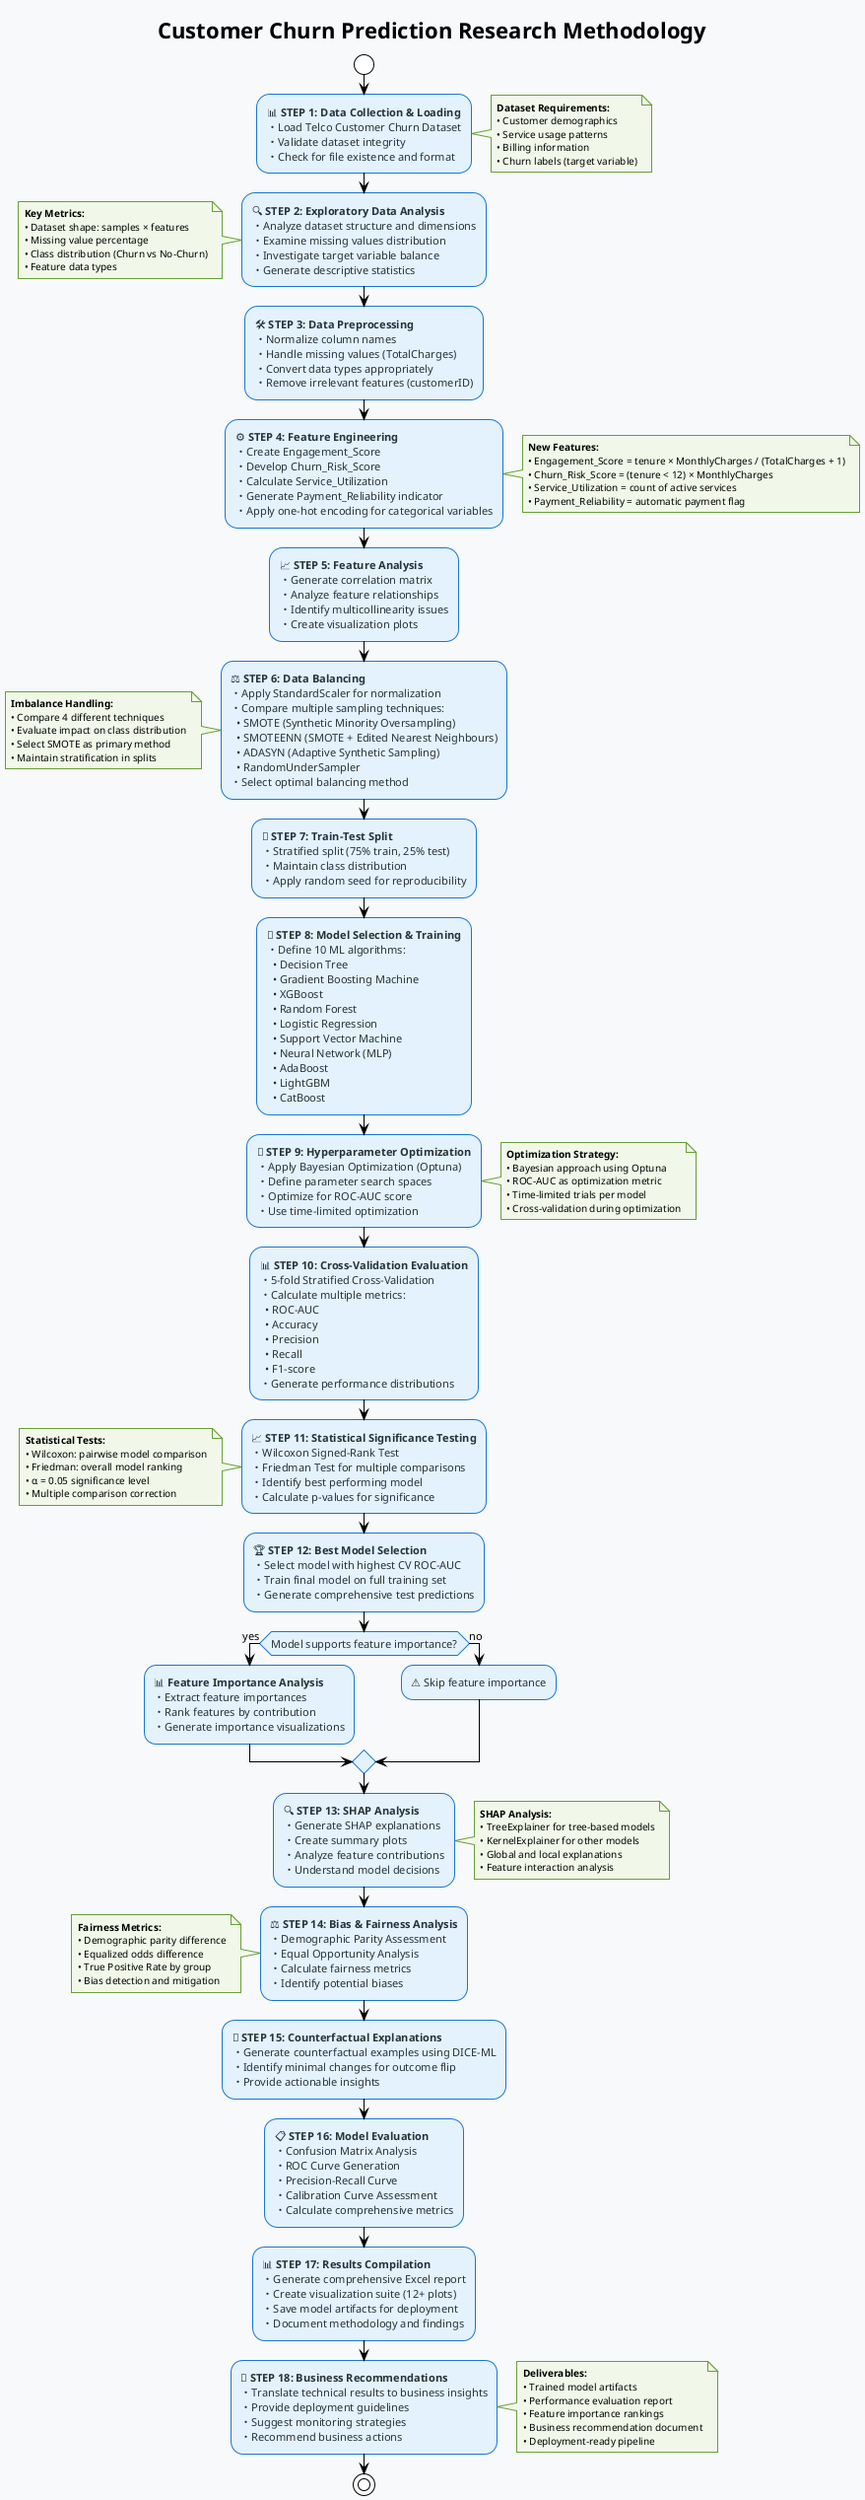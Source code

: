 @startuml
!theme plain
skinparam backgroundColor #F8F9FA
skinparam activity {
    BackgroundColor #E3F2FD
    BorderColor #1976D2
    FontSize 11
    FontColor #263238
}
skinparam decision {
    BackgroundColor #FFF3E0
    BorderColor #F57C00
    FontSize 11
    FontColor #263238
}
skinparam note {
    BackgroundColor #F1F8E9
    BorderColor #689F38
    FontSize 10
}

title **Customer Churn Prediction Research Methodology**

start

:📊 **STEP 1: Data Collection & Loading**
・Load Telco Customer Churn Dataset
・Validate dataset integrity
・Check for file existence and format;

note right
**Dataset Requirements:**
• Customer demographics
• Service usage patterns
• Billing information
• Churn labels (target variable)
end note

:🔍 **STEP 2: Exploratory Data Analysis**
・Analyze dataset structure and dimensions
・Examine missing values distribution
・Investigate target variable balance
・Generate descriptive statistics;

note left
**Key Metrics:**
• Dataset shape: samples × features
• Missing value percentage
• Class distribution (Churn vs No-Churn)
• Feature data types
end note

:🛠️ **STEP 3: Data Preprocessing**
・Normalize column names
・Handle missing values (TotalCharges)
・Convert data types appropriately
・Remove irrelevant features (customerID);

:⚙️ **STEP 4: Feature Engineering**
・Create Engagement_Score
・Develop Churn_Risk_Score
・Calculate Service_Utilization
・Generate Payment_Reliability indicator
・Apply one-hot encoding for categorical variables;

note right
**New Features:**
• Engagement_Score = tenure × MonthlyCharges / (TotalCharges + 1)
• Churn_Risk_Score = (tenure < 12) × MonthlyCharges
• Service_Utilization = count of active services
• Payment_Reliability = automatic payment flag
end note

:📈 **STEP 5: Feature Analysis**
・Generate correlation matrix
・Analyze feature relationships
・Identify multicollinearity issues
・Create visualization plots;

:⚖️ **STEP 6: Data Balancing**
・Apply StandardScaler for normalization
・Compare multiple sampling techniques:
  • SMOTE (Synthetic Minority Oversampling)
  • SMOTEENN (SMOTE + Edited Nearest Neighbours)
  • ADASYN (Adaptive Synthetic Sampling)
  • RandomUnderSampler
・Select optimal balancing method;

note left
**Imbalance Handling:**
• Compare 4 different techniques
• Evaluate impact on class distribution
• Select SMOTE as primary method
• Maintain stratification in splits
end note

:🔄 **STEP 7: Train-Test Split**
・Stratified split (75% train, 25% test)
・Maintain class distribution
・Apply random seed for reproducibility;

:🤖 **STEP 8: Model Selection & Training**
・Define 10 ML algorithms:
  • Decision Tree
  • Gradient Boosting Machine
  • XGBoost
  • Random Forest
  • Logistic Regression
  • Support Vector Machine
  • Neural Network (MLP)
  • AdaBoost
  • LightGBM
  • CatBoost;

:🎯 **STEP 9: Hyperparameter Optimization**
・Apply Bayesian Optimization (Optuna)
・Define parameter search spaces
・Optimize for ROC-AUC score
・Use time-limited optimization;

note right
**Optimization Strategy:**
• Bayesian approach using Optuna
• ROC-AUC as optimization metric
• Time-limited trials per model
• Cross-validation during optimization
end note

:📊 **STEP 10: Cross-Validation Evaluation**
・5-fold Stratified Cross-Validation
・Calculate multiple metrics:
  • ROC-AUC
  • Accuracy
  • Precision
  • Recall
  • F1-score
・Generate performance distributions;

:📈 **STEP 11: Statistical Significance Testing**
・Wilcoxon Signed-Rank Test
・Friedman Test for multiple comparisons
・Identify best performing model
・Calculate p-values for significance;

note left
**Statistical Tests:**
• Wilcoxon: pairwise model comparison
• Friedman: overall model ranking
• α = 0.05 significance level
• Multiple comparison correction
end note

:🏆 **STEP 12: Best Model Selection**
・Select model with highest CV ROC-AUC
・Train final model on full training set
・Generate comprehensive test predictions;

if (Model supports feature importance?) then (yes)
  :📊 **Feature Importance Analysis**
  ・Extract feature importances
  ・Rank features by contribution
  ・Generate importance visualizations;
else (no)
  :⚠️ Skip feature importance;
endif

:🔍 **STEP 13: SHAP Analysis**
・Generate SHAP explanations
・Create summary plots
・Analyze feature contributions
・Understand model decisions;

note right
**SHAP Analysis:**
• TreeExplainer for tree-based models
• KernelExplainer for other models
• Global and local explanations
• Feature interaction analysis
end note

:⚖️ **STEP 14: Bias & Fairness Analysis**
・Demographic Parity Assessment
・Equal Opportunity Analysis
・Calculate fairness metrics
・Identify potential biases;

note left
**Fairness Metrics:**
• Demographic parity difference
• Equalized odds difference
• True Positive Rate by group
• Bias detection and mitigation
end note

:🔄 **STEP 15: Counterfactual Explanations**
・Generate counterfactual examples using DICE-ML
・Identify minimal changes for outcome flip
・Provide actionable insights;

:📋 **STEP 16: Model Evaluation**
・Confusion Matrix Analysis
・ROC Curve Generation
・Precision-Recall Curve
・Calibration Curve Assessment
・Calculate comprehensive metrics;

:📊 **STEP 17: Results Compilation**
・Generate comprehensive Excel report
・Create visualization suite (12+ plots)
・Save model artifacts for deployment
・Document methodology and findings;

:💼 **STEP 18: Business Recommendations**
・Translate technical results to business insights
・Provide deployment guidelines
・Suggest monitoring strategies
・Recommend business actions;

note right
**Deliverables:**
• Trained model artifacts
• Performance evaluation report
• Feature importance rankings
• Business recommendation document
• Deployment-ready pipeline
end note

stop

@enduml